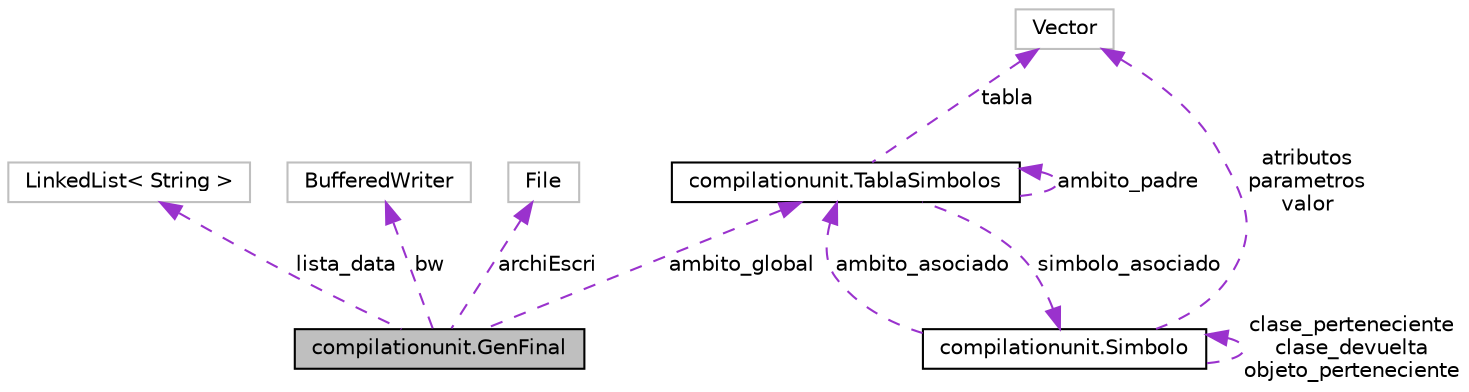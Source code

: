 digraph G
{
  edge [fontname="Helvetica",fontsize="10",labelfontname="Helvetica",labelfontsize="10"];
  node [fontname="Helvetica",fontsize="10",shape=record];
  Node1 [label="compilationunit.GenFinal",height=0.2,width=0.4,color="black", fillcolor="grey75", style="filled" fontcolor="black"];
  Node2 -> Node1 [dir=back,color="darkorchid3",fontsize="10",style="dashed",label="lista_data"];
  Node2 [label="LinkedList\< String \>",height=0.2,width=0.4,color="grey75", fillcolor="white", style="filled"];
  Node3 -> Node1 [dir=back,color="darkorchid3",fontsize="10",style="dashed",label="bw"];
  Node3 [label="BufferedWriter",height=0.2,width=0.4,color="grey75", fillcolor="white", style="filled"];
  Node4 -> Node1 [dir=back,color="darkorchid3",fontsize="10",style="dashed",label="archiEscri"];
  Node4 [label="File",height=0.2,width=0.4,color="grey75", fillcolor="white", style="filled"];
  Node5 -> Node1 [dir=back,color="darkorchid3",fontsize="10",style="dashed",label="ambito_global"];
  Node5 [label="compilationunit.TablaSimbolos",height=0.2,width=0.4,color="black", fillcolor="white", style="filled",URL="$classcompilationunit_1_1_tabla_simbolos.html"];
  Node6 -> Node5 [dir=back,color="darkorchid3",fontsize="10",style="dashed",label="tabla"];
  Node6 [label="Vector",height=0.2,width=0.4,color="grey75", fillcolor="white", style="filled"];
  Node7 -> Node5 [dir=back,color="darkorchid3",fontsize="10",style="dashed",label="simbolo_asociado"];
  Node7 [label="compilationunit.Simbolo",height=0.2,width=0.4,color="black", fillcolor="white", style="filled",URL="$classcompilationunit_1_1_simbolo.html"];
  Node6 -> Node7 [dir=back,color="darkorchid3",fontsize="10",style="dashed",label="atributos\nparametros\nvalor"];
  Node7 -> Node7 [dir=back,color="darkorchid3",fontsize="10",style="dashed",label="clase_perteneciente\nclase_devuelta\nobjeto_perteneciente"];
  Node5 -> Node7 [dir=back,color="darkorchid3",fontsize="10",style="dashed",label="ambito_asociado"];
  Node5 -> Node5 [dir=back,color="darkorchid3",fontsize="10",style="dashed",label="ambito_padre"];
}
